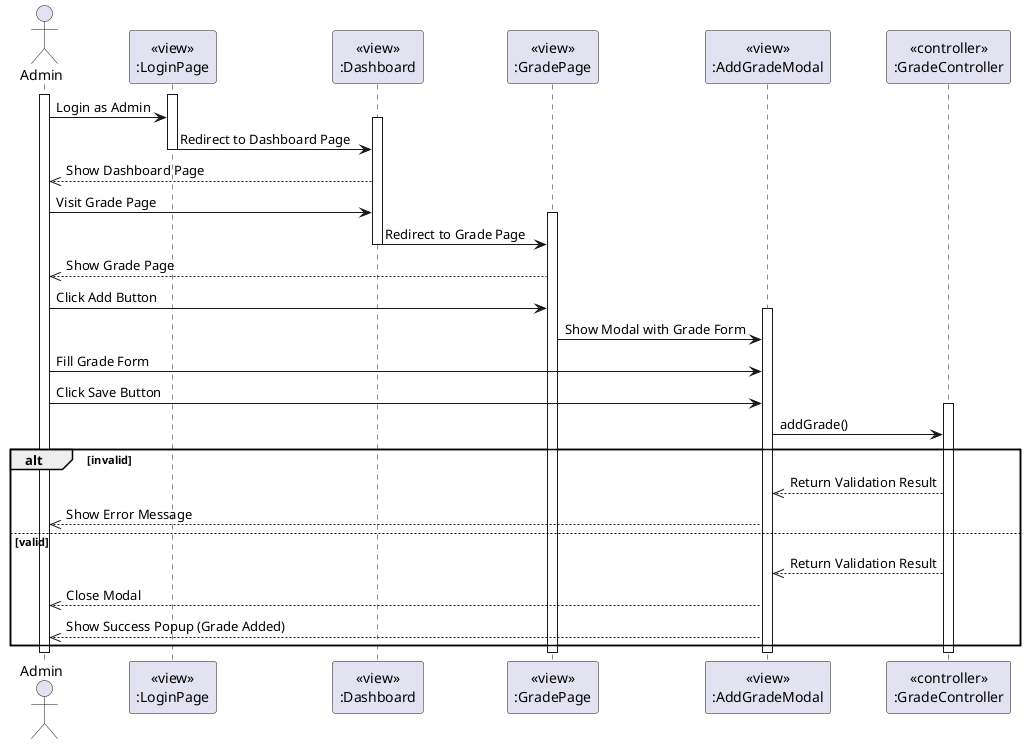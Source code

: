 @startuml AddGrade
actor Admin
participant LoginPageView [
  <<view>>
  :LoginPage
]

participant DashboardView [
  <<view>>
  :Dashboard
]

participant GradeView [
  <<view>>
  :GradePage
]

participant AddGradeModalView [
  <<view>>
  :AddGradeModal
]

participant GradeController [
  <<controller>>
  :GradeController
]

activate Admin
activate LoginPageView
Admin -> LoginPageView: Login as Admin
activate DashboardView
LoginPageView -> DashboardView: Redirect to Dashboard Page
deactivate LoginPageView

DashboardView -->> Admin: Show Dashboard Page

Admin -> DashboardView: Visit Grade Page
activate GradeView
DashboardView -> GradeView: Redirect to Grade Page
deactivate DashboardView

GradeView -->> Admin: Show Grade Page

Admin -> GradeView: Click Add Button

activate AddGradeModalView
GradeView -> AddGradeModalView: Show Modal with Grade Form

Admin -> AddGradeModalView: Fill Grade Form
Admin -> AddGradeModalView: Click Save Button

activate GradeController
AddGradeModalView -> GradeController: addGrade()
alt invalid
    GradeController -->> AddGradeModalView: Return Validation Result
    AddGradeModalView -->> Admin: Show Error Message
else valid
    GradeController -->> AddGradeModalView: Return Validation Result
    AddGradeModalView -->> Admin: Close Modal
    AddGradeModalView -->> Admin: Show Success Popup (Grade Added)
end

deactivate GradeController

deactivate Admin
deactivate GradeView
deactivate AddGradeModalView
@enduml
